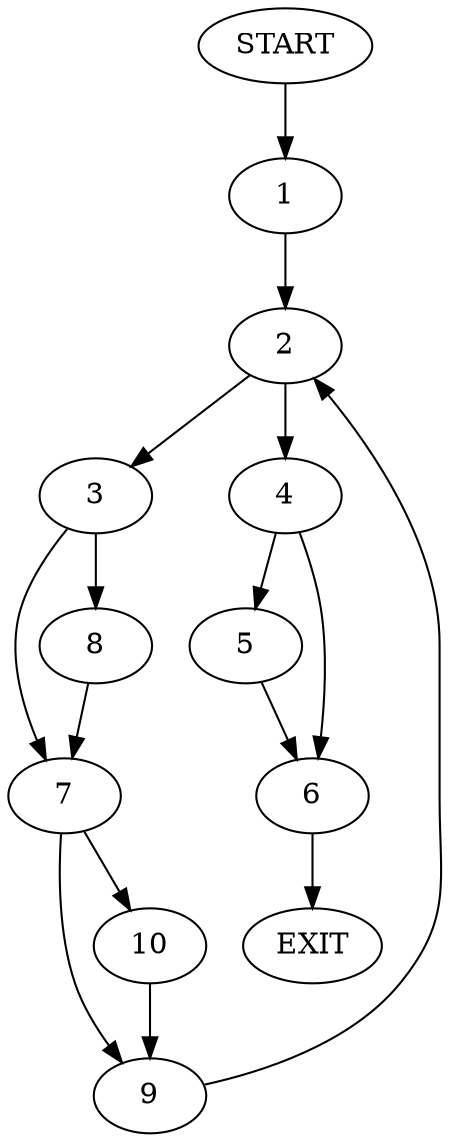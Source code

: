 digraph {
0 [label="START"]
11 [label="EXIT"]
0 -> 1
1 -> 2
2 -> 3
2 -> 4
4 -> 5
4 -> 6
3 -> 7
3 -> 8
8 -> 7
7 -> 9
7 -> 10
9 -> 2
10 -> 9
6 -> 11
5 -> 6
}
